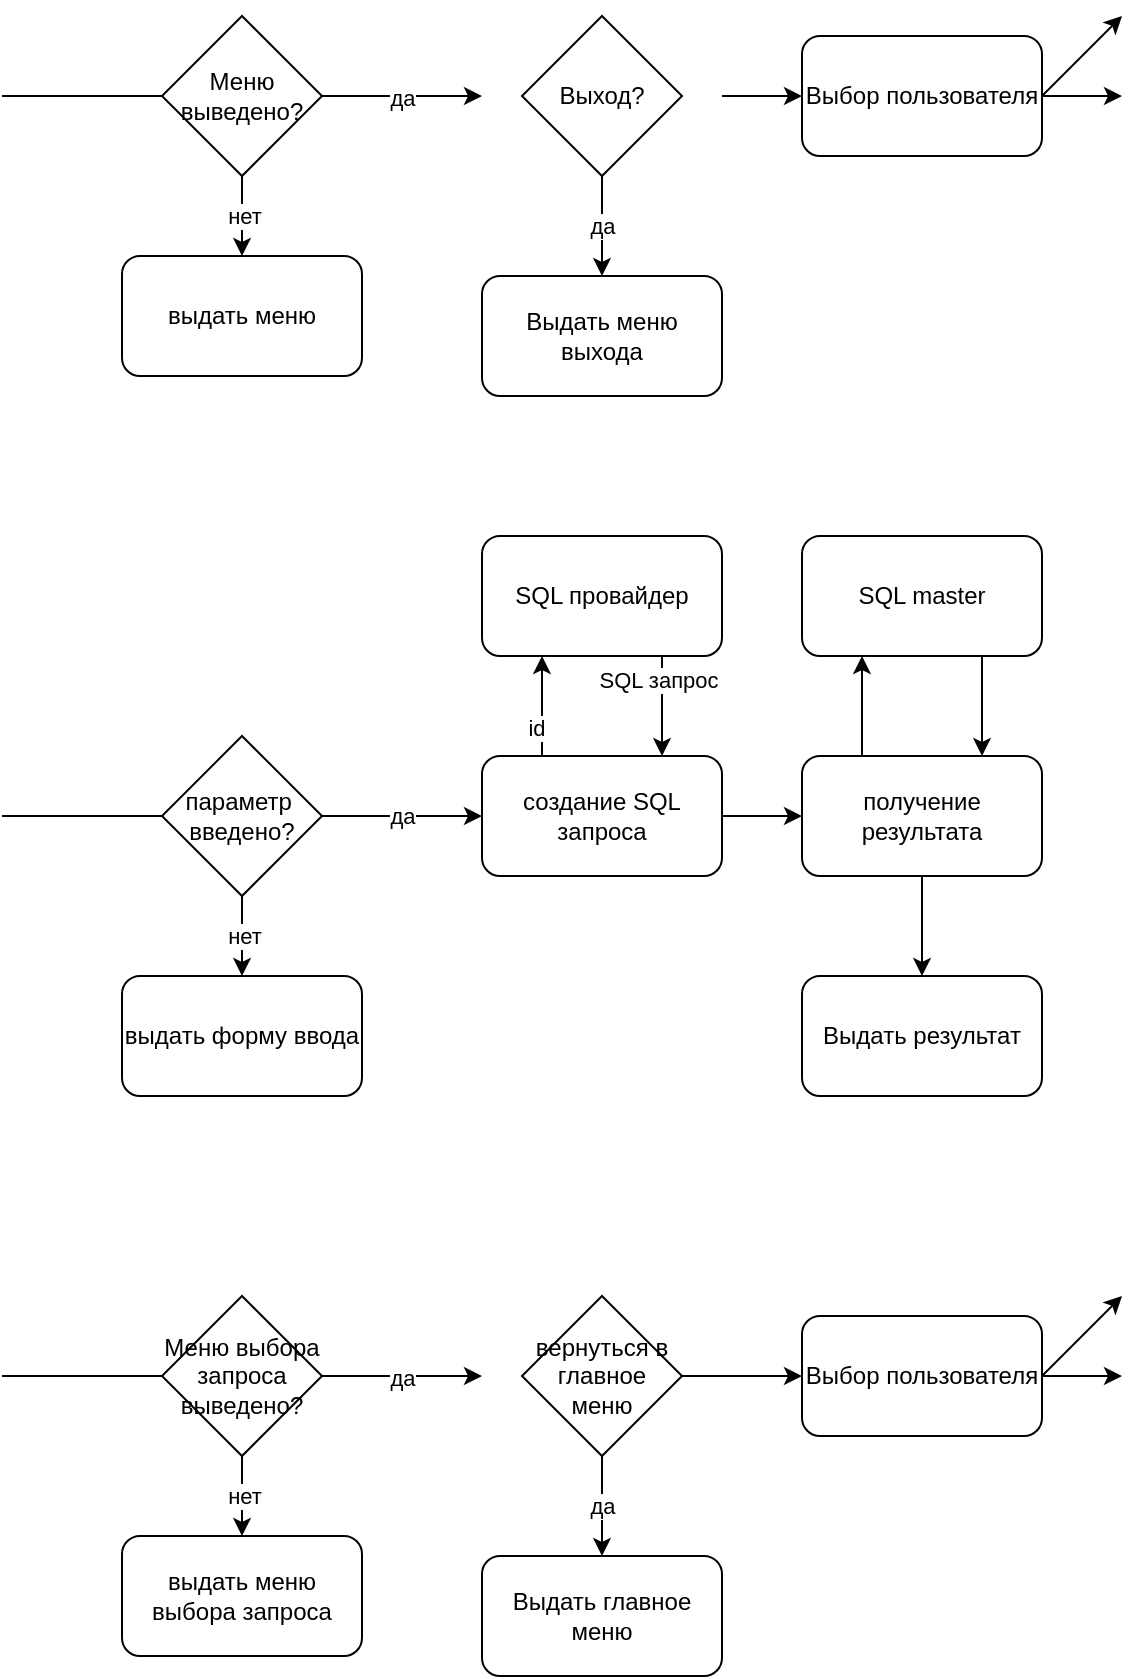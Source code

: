 <mxfile version="14.4.3" type="device"><diagram id="axVE65vTjQChyArGUp8-" name="Страница 1"><mxGraphModel dx="706" dy="408" grid="1" gridSize="10" guides="1" tooltips="1" connect="1" arrows="1" fold="1" page="1" pageScale="1" pageWidth="827" pageHeight="1169" math="0" shadow="0"><root><mxCell id="0"/><mxCell id="1" parent="0"/><mxCell id="axuG9HNhPa3ARf2KDFzU-4" value="нет" style="edgeStyle=orthogonalEdgeStyle;rounded=0;orthogonalLoop=1;jettySize=auto;html=1;" parent="1" source="axuG9HNhPa3ARf2KDFzU-1" edge="1"><mxGeometry relative="1" as="geometry"><mxPoint x="200" y="280" as="targetPoint"/></mxGeometry></mxCell><mxCell id="axuG9HNhPa3ARf2KDFzU-7" value="да" style="edgeStyle=orthogonalEdgeStyle;rounded=0;orthogonalLoop=1;jettySize=auto;html=1;exitX=1;exitY=0.5;exitDx=0;exitDy=0;entryX=0;entryY=0.5;entryDx=0;entryDy=0;" parent="1" source="axuG9HNhPa3ARf2KDFzU-1" edge="1"><mxGeometry relative="1" as="geometry"><mxPoint x="320" y="200" as="targetPoint"/></mxGeometry></mxCell><mxCell id="axuG9HNhPa3ARf2KDFzU-1" value="Меню выведено?" style="rhombus;whiteSpace=wrap;html=1;" parent="1" vertex="1"><mxGeometry x="160" y="160" width="80" height="80" as="geometry"/></mxCell><mxCell id="axuG9HNhPa3ARf2KDFzU-2" value="" style="endArrow=none;html=1;entryX=0;entryY=0.5;entryDx=0;entryDy=0;" parent="1" target="axuG9HNhPa3ARf2KDFzU-1" edge="1"><mxGeometry width="50" height="50" relative="1" as="geometry"><mxPoint x="80" y="200" as="sourcePoint"/><mxPoint x="110" y="190" as="targetPoint"/></mxGeometry></mxCell><mxCell id="axuG9HNhPa3ARf2KDFzU-5" value="выдать меню" style="rounded=1;whiteSpace=wrap;html=1;" parent="1" vertex="1"><mxGeometry x="140" y="280" width="120" height="60" as="geometry"/></mxCell><mxCell id="axuG9HNhPa3ARf2KDFzU-9" value="" style="endArrow=classic;html=1;exitX=1;exitY=0.5;exitDx=0;exitDy=0;" parent="1" edge="1"><mxGeometry width="50" height="50" relative="1" as="geometry"><mxPoint x="440" y="200" as="sourcePoint"/><mxPoint x="480" y="200" as="targetPoint"/></mxGeometry></mxCell><mxCell id="axuG9HNhPa3ARf2KDFzU-10" value="да" style="endArrow=classic;html=1;exitX=0.5;exitY=1;exitDx=0;exitDy=0;" parent="1" edge="1" target="cpjUc5zRnfe1LBRDh5ch-1"><mxGeometry width="50" height="50" relative="1" as="geometry"><mxPoint x="380" y="240" as="sourcePoint"/><mxPoint x="480" y="250" as="targetPoint"/></mxGeometry></mxCell><mxCell id="axuG9HNhPa3ARf2KDFzU-11" value="нет" style="edgeStyle=orthogonalEdgeStyle;rounded=0;orthogonalLoop=1;jettySize=auto;html=1;" parent="1" source="axuG9HNhPa3ARf2KDFzU-13" edge="1"><mxGeometry relative="1" as="geometry"><mxPoint x="200" y="640" as="targetPoint"/></mxGeometry></mxCell><mxCell id="axuG9HNhPa3ARf2KDFzU-12" value="да" style="edgeStyle=orthogonalEdgeStyle;rounded=0;orthogonalLoop=1;jettySize=auto;html=1;exitX=1;exitY=0.5;exitDx=0;exitDy=0;entryX=0;entryY=0.5;entryDx=0;entryDy=0;" parent="1" source="axuG9HNhPa3ARf2KDFzU-13" target="axuG9HNhPa3ARf2KDFzU-16" edge="1"><mxGeometry relative="1" as="geometry"/></mxCell><mxCell id="axuG9HNhPa3ARf2KDFzU-13" value="параметр&amp;nbsp;&lt;br&gt;введено?" style="rhombus;whiteSpace=wrap;html=1;" parent="1" vertex="1"><mxGeometry x="160" y="520" width="80" height="80" as="geometry"/></mxCell><mxCell id="axuG9HNhPa3ARf2KDFzU-14" value="" style="endArrow=none;html=1;entryX=0;entryY=0.5;entryDx=0;entryDy=0;" parent="1" target="axuG9HNhPa3ARf2KDFzU-13" edge="1"><mxGeometry width="50" height="50" relative="1" as="geometry"><mxPoint x="80" y="560" as="sourcePoint"/><mxPoint x="110" y="550" as="targetPoint"/></mxGeometry></mxCell><mxCell id="axuG9HNhPa3ARf2KDFzU-15" value="выдать форму ввода" style="rounded=1;whiteSpace=wrap;html=1;" parent="1" vertex="1"><mxGeometry x="140" y="640" width="120" height="60" as="geometry"/></mxCell><mxCell id="axuG9HNhPa3ARf2KDFzU-24" value="" style="edgeStyle=orthogonalEdgeStyle;rounded=0;orthogonalLoop=1;jettySize=auto;html=1;" parent="1" source="axuG9HNhPa3ARf2KDFzU-16" target="axuG9HNhPa3ARf2KDFzU-20" edge="1"><mxGeometry relative="1" as="geometry"/></mxCell><mxCell id="axuG9HNhPa3ARf2KDFzU-16" value="создание SQL запроса" style="rounded=1;whiteSpace=wrap;html=1;" parent="1" vertex="1"><mxGeometry x="320" y="530" width="120" height="60" as="geometry"/></mxCell><mxCell id="axuG9HNhPa3ARf2KDFzU-17" value="" style="endArrow=classic;html=1;" parent="1" edge="1"><mxGeometry width="50" height="50" relative="1" as="geometry"><mxPoint x="350" y="530" as="sourcePoint"/><mxPoint x="350" y="480" as="targetPoint"/></mxGeometry></mxCell><mxCell id="axuG9HNhPa3ARf2KDFzU-26" value="id&lt;br&gt;" style="edgeLabel;html=1;align=center;verticalAlign=middle;resizable=0;points=[];" parent="axuG9HNhPa3ARf2KDFzU-17" vertex="1" connectable="0"><mxGeometry x="-0.44" y="3" relative="1" as="geometry"><mxPoint as="offset"/></mxGeometry></mxCell><mxCell id="axuG9HNhPa3ARf2KDFzU-18" value="" style="endArrow=classic;html=1;entryX=0.75;entryY=0;entryDx=0;entryDy=0;" parent="1" target="axuG9HNhPa3ARf2KDFzU-16" edge="1"><mxGeometry width="50" height="50" relative="1" as="geometry"><mxPoint x="410" y="480" as="sourcePoint"/><mxPoint x="460" y="500" as="targetPoint"/></mxGeometry></mxCell><mxCell id="axuG9HNhPa3ARf2KDFzU-25" value="SQL запрос" style="edgeLabel;html=1;align=center;verticalAlign=middle;resizable=0;points=[];" parent="axuG9HNhPa3ARf2KDFzU-18" vertex="1" connectable="0"><mxGeometry x="-0.52" y="-2" relative="1" as="geometry"><mxPoint as="offset"/></mxGeometry></mxCell><mxCell id="axuG9HNhPa3ARf2KDFzU-19" value="SQL провайдер" style="rounded=1;whiteSpace=wrap;html=1;" parent="1" vertex="1"><mxGeometry x="320" y="420" width="120" height="60" as="geometry"/></mxCell><mxCell id="axuG9HNhPa3ARf2KDFzU-28" value="" style="edgeStyle=orthogonalEdgeStyle;rounded=0;orthogonalLoop=1;jettySize=auto;html=1;" parent="1" source="axuG9HNhPa3ARf2KDFzU-20" target="axuG9HNhPa3ARf2KDFzU-27" edge="1"><mxGeometry relative="1" as="geometry"/></mxCell><mxCell id="axuG9HNhPa3ARf2KDFzU-20" value="получение результата" style="rounded=1;whiteSpace=wrap;html=1;" parent="1" vertex="1"><mxGeometry x="480" y="530" width="120" height="60" as="geometry"/></mxCell><mxCell id="axuG9HNhPa3ARf2KDFzU-21" value="" style="endArrow=classic;html=1;" parent="1" edge="1"><mxGeometry width="50" height="50" relative="1" as="geometry"><mxPoint x="510" y="530" as="sourcePoint"/><mxPoint x="510" y="480" as="targetPoint"/></mxGeometry></mxCell><mxCell id="axuG9HNhPa3ARf2KDFzU-22" value="" style="endArrow=classic;html=1;entryX=0.75;entryY=0;entryDx=0;entryDy=0;" parent="1" target="axuG9HNhPa3ARf2KDFzU-20" edge="1"><mxGeometry width="50" height="50" relative="1" as="geometry"><mxPoint x="570" y="480" as="sourcePoint"/><mxPoint x="620" y="500" as="targetPoint"/></mxGeometry></mxCell><mxCell id="axuG9HNhPa3ARf2KDFzU-23" value="SQL master" style="rounded=1;whiteSpace=wrap;html=1;" parent="1" vertex="1"><mxGeometry x="480" y="420" width="120" height="60" as="geometry"/></mxCell><mxCell id="axuG9HNhPa3ARf2KDFzU-27" value="Выдать результат" style="rounded=1;whiteSpace=wrap;html=1;" parent="1" vertex="1"><mxGeometry x="480" y="640" width="120" height="60" as="geometry"/></mxCell><mxCell id="cpjUc5zRnfe1LBRDh5ch-1" value="Выдать меню выхода" style="rounded=1;whiteSpace=wrap;html=1;" vertex="1" parent="1"><mxGeometry x="320" y="290" width="120" height="60" as="geometry"/></mxCell><mxCell id="cpjUc5zRnfe1LBRDh5ch-2" value="Выбор пользователя" style="rounded=1;whiteSpace=wrap;html=1;" vertex="1" parent="1"><mxGeometry x="480" y="170" width="120" height="60" as="geometry"/></mxCell><mxCell id="cpjUc5zRnfe1LBRDh5ch-4" value="" style="endArrow=classic;html=1;exitX=1;exitY=0.5;exitDx=0;exitDy=0;" edge="1" parent="1"><mxGeometry width="50" height="50" relative="1" as="geometry"><mxPoint x="600" y="200" as="sourcePoint"/><mxPoint x="640" y="200" as="targetPoint"/></mxGeometry></mxCell><mxCell id="cpjUc5zRnfe1LBRDh5ch-5" value="" style="endArrow=classic;html=1;exitX=1;exitY=0.5;exitDx=0;exitDy=0;" edge="1" parent="1"><mxGeometry width="50" height="50" relative="1" as="geometry"><mxPoint x="600" y="200" as="sourcePoint"/><mxPoint x="640" y="160" as="targetPoint"/></mxGeometry></mxCell><mxCell id="cpjUc5zRnfe1LBRDh5ch-6" value="&lt;span&gt;Выход?&lt;br&gt;&lt;/span&gt;" style="rhombus;whiteSpace=wrap;html=1;" vertex="1" parent="1"><mxGeometry x="340" y="160" width="80" height="80" as="geometry"/></mxCell><mxCell id="cpjUc5zRnfe1LBRDh5ch-7" value="нет" style="edgeStyle=orthogonalEdgeStyle;rounded=0;orthogonalLoop=1;jettySize=auto;html=1;" edge="1" parent="1" source="cpjUc5zRnfe1LBRDh5ch-9"><mxGeometry relative="1" as="geometry"><mxPoint x="200.0" y="920" as="targetPoint"/></mxGeometry></mxCell><mxCell id="cpjUc5zRnfe1LBRDh5ch-8" value="да" style="edgeStyle=orthogonalEdgeStyle;rounded=0;orthogonalLoop=1;jettySize=auto;html=1;exitX=1;exitY=0.5;exitDx=0;exitDy=0;entryX=0;entryY=0.5;entryDx=0;entryDy=0;" edge="1" parent="1" source="cpjUc5zRnfe1LBRDh5ch-9"><mxGeometry relative="1" as="geometry"><mxPoint x="320.0" y="840" as="targetPoint"/></mxGeometry></mxCell><mxCell id="cpjUc5zRnfe1LBRDh5ch-9" value="Меню выбора запроса выведено?" style="rhombus;whiteSpace=wrap;html=1;" vertex="1" parent="1"><mxGeometry x="160" y="800" width="80" height="80" as="geometry"/></mxCell><mxCell id="cpjUc5zRnfe1LBRDh5ch-10" value="" style="endArrow=none;html=1;entryX=0;entryY=0.5;entryDx=0;entryDy=0;" edge="1" parent="1" target="cpjUc5zRnfe1LBRDh5ch-9"><mxGeometry width="50" height="50" relative="1" as="geometry"><mxPoint x="80.0" y="840" as="sourcePoint"/><mxPoint x="110" y="830" as="targetPoint"/></mxGeometry></mxCell><mxCell id="cpjUc5zRnfe1LBRDh5ch-11" value="выдать меню выбора запроса" style="rounded=1;whiteSpace=wrap;html=1;" vertex="1" parent="1"><mxGeometry x="140" y="920" width="120" height="60" as="geometry"/></mxCell><mxCell id="cpjUc5zRnfe1LBRDh5ch-19" value="Выбор пользователя" style="rounded=1;whiteSpace=wrap;html=1;" vertex="1" parent="1"><mxGeometry x="480" y="810" width="120" height="60" as="geometry"/></mxCell><mxCell id="cpjUc5zRnfe1LBRDh5ch-20" value="" style="endArrow=classic;html=1;exitX=1;exitY=0.5;exitDx=0;exitDy=0;" edge="1" parent="1"><mxGeometry width="50" height="50" relative="1" as="geometry"><mxPoint x="600" y="840" as="sourcePoint"/><mxPoint x="640" y="840" as="targetPoint"/></mxGeometry></mxCell><mxCell id="cpjUc5zRnfe1LBRDh5ch-21" value="" style="endArrow=classic;html=1;exitX=1;exitY=0.5;exitDx=0;exitDy=0;" edge="1" parent="1"><mxGeometry width="50" height="50" relative="1" as="geometry"><mxPoint x="600" y="840" as="sourcePoint"/><mxPoint x="640" y="800" as="targetPoint"/></mxGeometry></mxCell><mxCell id="cpjUc5zRnfe1LBRDh5ch-22" value="да" style="endArrow=classic;html=1;exitX=0.5;exitY=1;exitDx=0;exitDy=0;" edge="1" parent="1" target="cpjUc5zRnfe1LBRDh5ch-23"><mxGeometry width="50" height="50" relative="1" as="geometry"><mxPoint x="380" y="880" as="sourcePoint"/><mxPoint x="480" y="890" as="targetPoint"/></mxGeometry></mxCell><mxCell id="cpjUc5zRnfe1LBRDh5ch-23" value="Выдать главное меню" style="rounded=1;whiteSpace=wrap;html=1;" vertex="1" parent="1"><mxGeometry x="320" y="930" width="120" height="60" as="geometry"/></mxCell><mxCell id="cpjUc5zRnfe1LBRDh5ch-25" value="" style="edgeStyle=orthogonalEdgeStyle;rounded=0;orthogonalLoop=1;jettySize=auto;html=1;" edge="1" parent="1" source="cpjUc5zRnfe1LBRDh5ch-24" target="cpjUc5zRnfe1LBRDh5ch-19"><mxGeometry relative="1" as="geometry"/></mxCell><mxCell id="cpjUc5zRnfe1LBRDh5ch-24" value="&lt;span&gt;вернуться в главное меню&lt;br&gt;&lt;/span&gt;" style="rhombus;whiteSpace=wrap;html=1;" vertex="1" parent="1"><mxGeometry x="340" y="800" width="80" height="80" as="geometry"/></mxCell></root></mxGraphModel></diagram></mxfile>